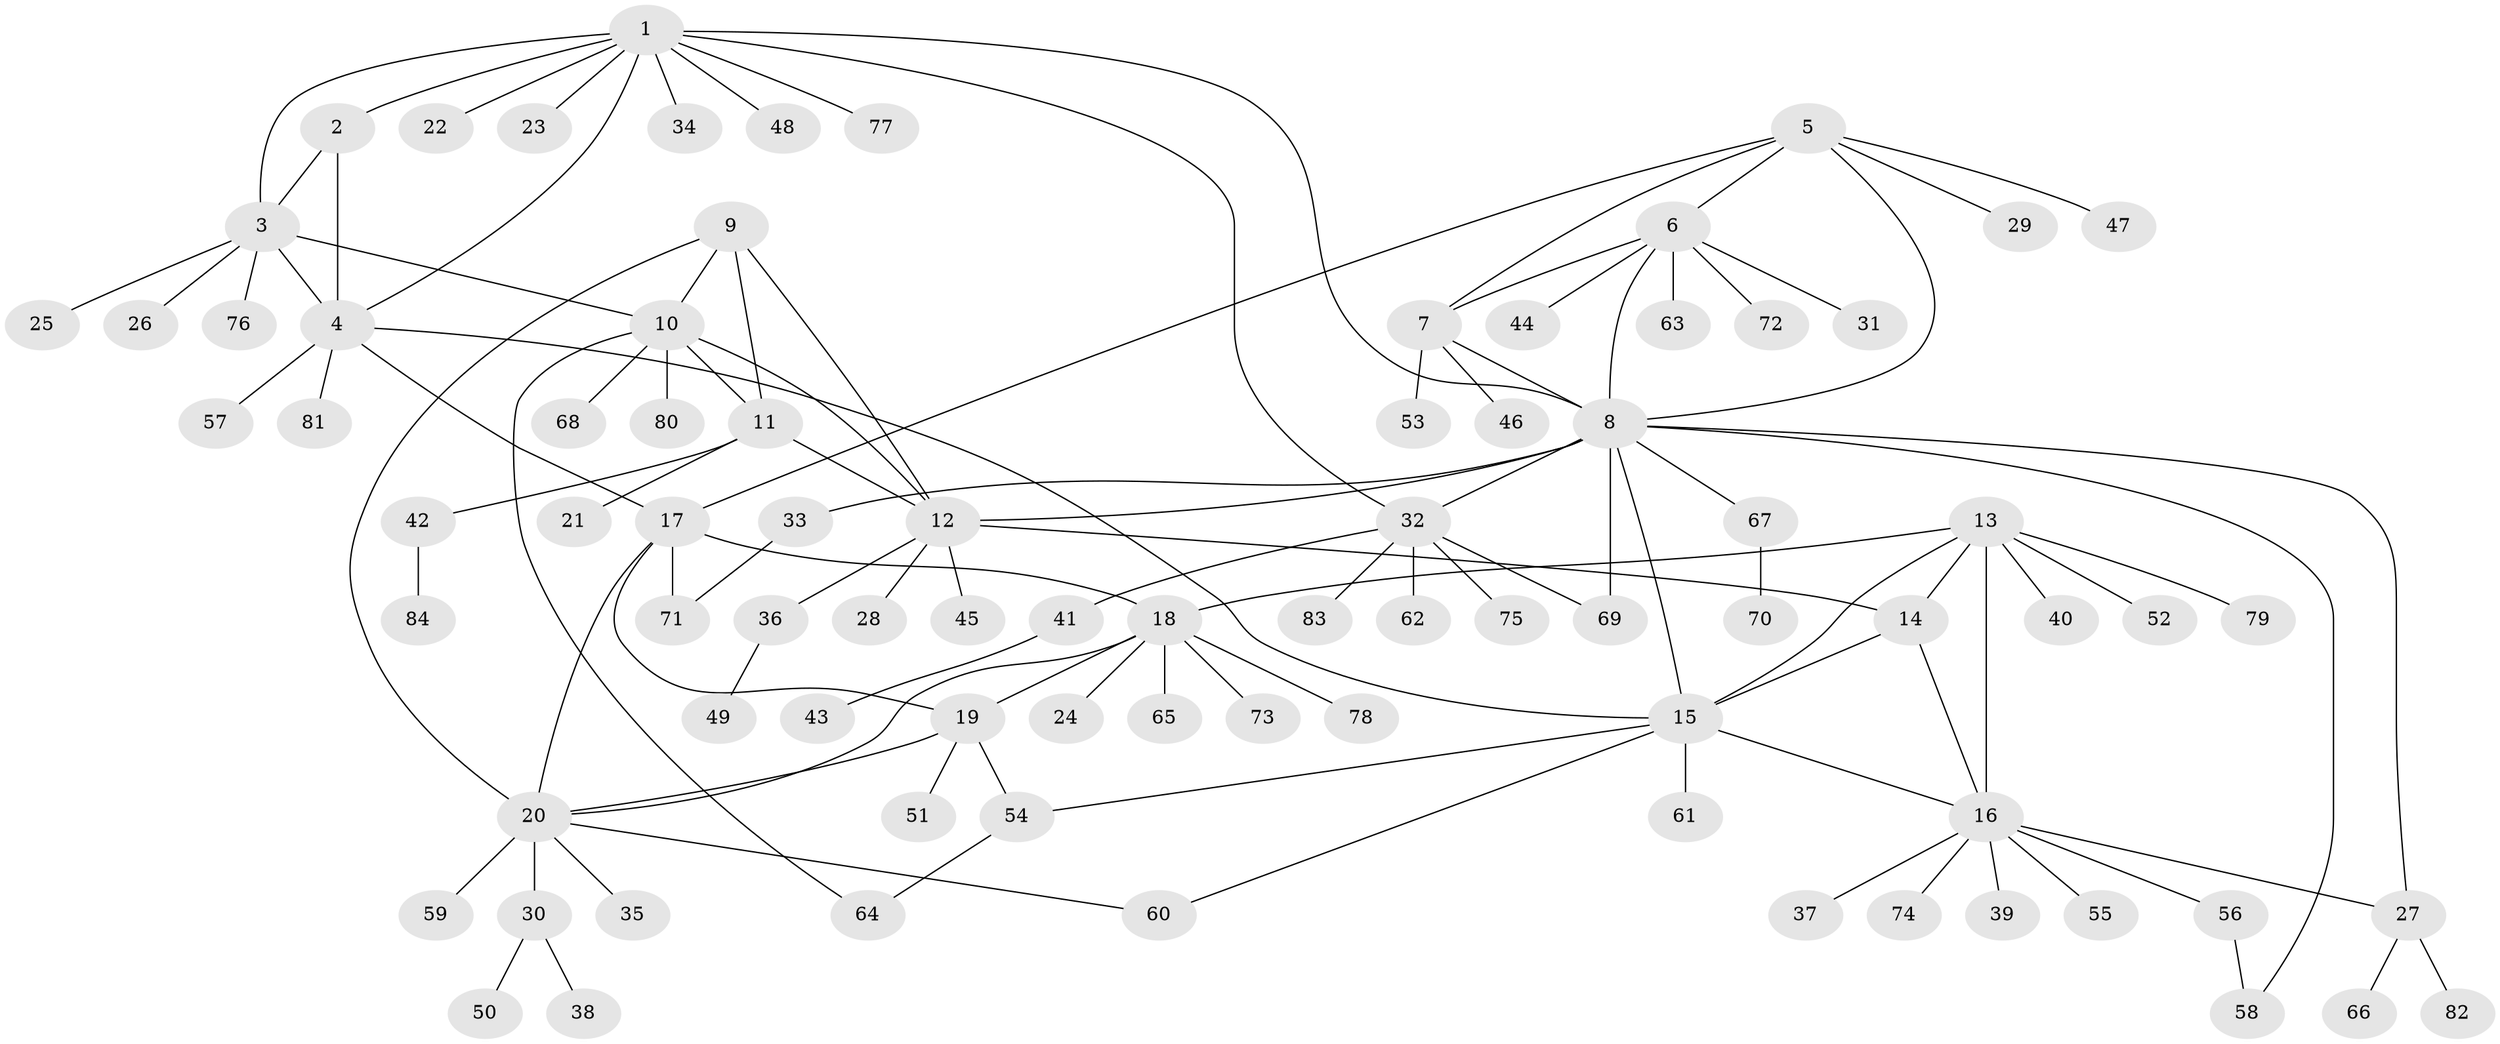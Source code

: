 // coarse degree distribution, {5: 0.017241379310344827, 12: 0.017241379310344827, 6: 0.05172413793103448, 11: 0.034482758620689655, 4: 0.034482758620689655, 10: 0.034482758620689655, 1: 0.7586206896551724, 2: 0.034482758620689655, 3: 0.017241379310344827}
// Generated by graph-tools (version 1.1) at 2025/57/03/04/25 21:57:28]
// undirected, 84 vertices, 112 edges
graph export_dot {
graph [start="1"]
  node [color=gray90,style=filled];
  1;
  2;
  3;
  4;
  5;
  6;
  7;
  8;
  9;
  10;
  11;
  12;
  13;
  14;
  15;
  16;
  17;
  18;
  19;
  20;
  21;
  22;
  23;
  24;
  25;
  26;
  27;
  28;
  29;
  30;
  31;
  32;
  33;
  34;
  35;
  36;
  37;
  38;
  39;
  40;
  41;
  42;
  43;
  44;
  45;
  46;
  47;
  48;
  49;
  50;
  51;
  52;
  53;
  54;
  55;
  56;
  57;
  58;
  59;
  60;
  61;
  62;
  63;
  64;
  65;
  66;
  67;
  68;
  69;
  70;
  71;
  72;
  73;
  74;
  75;
  76;
  77;
  78;
  79;
  80;
  81;
  82;
  83;
  84;
  1 -- 2;
  1 -- 3;
  1 -- 4;
  1 -- 8;
  1 -- 22;
  1 -- 23;
  1 -- 32;
  1 -- 34;
  1 -- 48;
  1 -- 77;
  2 -- 3;
  2 -- 4;
  3 -- 4;
  3 -- 10;
  3 -- 25;
  3 -- 26;
  3 -- 76;
  4 -- 15;
  4 -- 17;
  4 -- 57;
  4 -- 81;
  5 -- 6;
  5 -- 7;
  5 -- 8;
  5 -- 17;
  5 -- 29;
  5 -- 47;
  6 -- 7;
  6 -- 8;
  6 -- 31;
  6 -- 44;
  6 -- 63;
  6 -- 72;
  7 -- 8;
  7 -- 46;
  7 -- 53;
  8 -- 12;
  8 -- 15;
  8 -- 27;
  8 -- 32;
  8 -- 33;
  8 -- 58;
  8 -- 67;
  8 -- 69;
  9 -- 10;
  9 -- 11;
  9 -- 12;
  9 -- 20;
  10 -- 11;
  10 -- 12;
  10 -- 64;
  10 -- 68;
  10 -- 80;
  11 -- 12;
  11 -- 21;
  11 -- 42;
  12 -- 14;
  12 -- 28;
  12 -- 36;
  12 -- 45;
  13 -- 14;
  13 -- 15;
  13 -- 16;
  13 -- 18;
  13 -- 40;
  13 -- 52;
  13 -- 79;
  14 -- 15;
  14 -- 16;
  15 -- 16;
  15 -- 54;
  15 -- 60;
  15 -- 61;
  16 -- 27;
  16 -- 37;
  16 -- 39;
  16 -- 55;
  16 -- 56;
  16 -- 74;
  17 -- 18;
  17 -- 19;
  17 -- 20;
  17 -- 71;
  18 -- 19;
  18 -- 20;
  18 -- 24;
  18 -- 65;
  18 -- 73;
  18 -- 78;
  19 -- 20;
  19 -- 51;
  19 -- 54;
  20 -- 30;
  20 -- 35;
  20 -- 59;
  20 -- 60;
  27 -- 66;
  27 -- 82;
  30 -- 38;
  30 -- 50;
  32 -- 41;
  32 -- 62;
  32 -- 69;
  32 -- 75;
  32 -- 83;
  33 -- 71;
  36 -- 49;
  41 -- 43;
  42 -- 84;
  54 -- 64;
  56 -- 58;
  67 -- 70;
}

